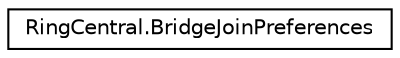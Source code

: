 digraph "Graphical Class Hierarchy"
{
 // LATEX_PDF_SIZE
  edge [fontname="Helvetica",fontsize="10",labelfontname="Helvetica",labelfontsize="10"];
  node [fontname="Helvetica",fontsize="10",shape=record];
  rankdir="LR";
  Node0 [label="RingCentral.BridgeJoinPreferences",height=0.2,width=0.4,color="black", fillcolor="white", style="filled",URL="$classRingCentral_1_1BridgeJoinPreferences.html",tooltip=" "];
}
